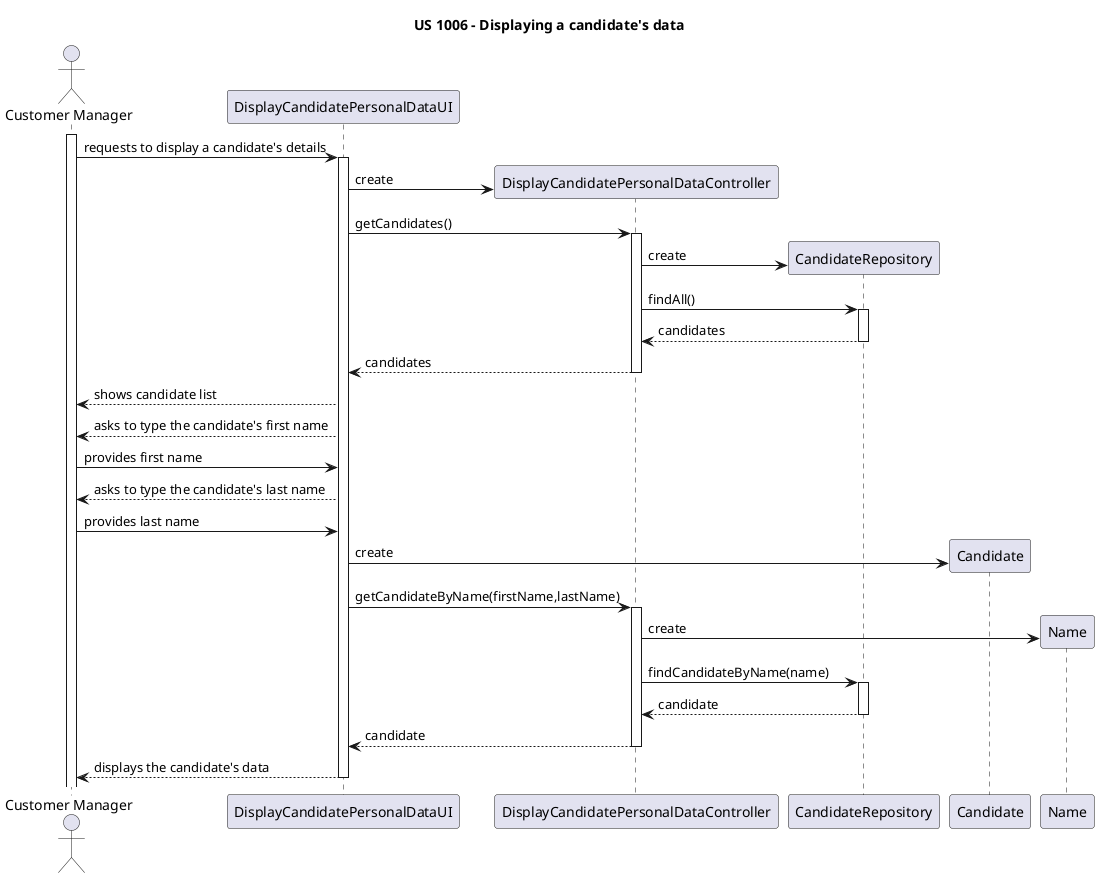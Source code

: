 @startuml
actor "Customer Manager" as User
participant DisplayCandidatePersonalDataUI as UI
participant DisplayCandidatePersonalDataController as CTRLR
participant CandidateRepository as Repository
participant Candidate
participant Name

title US 1006 - Displaying a candidate's data


activate User

User -> UI : requests to display a candidate's details

activate UI

create CTRLR

UI -> CTRLR : create

UI -> CTRLR : getCandidates()

activate CTRLR

create Repository

CTRLR -> Repository : create

CTRLR -> Repository : findAll()

activate Repository

Repository --> CTRLR : candidates

deactivate Repository

CTRLR --> UI : candidates

deactivate CTRLR

UI --> User : shows candidate list

UI --> User : asks to type the candidate's first name

User -> UI : provides first name

UI --> User : asks to type the candidate's last name

User -> UI : provides last name

create Candidate

UI -> Candidate : create

UI -> CTRLR : getCandidateByName(firstName,lastName)

activate CTRLR

create Name

CTRLR -> Name : create

CTRLR -> Repository : findCandidateByName(name)

activate Repository

Repository --> CTRLR : candidate

deactivate Repository

CTRLR --> UI : candidate

deactivate CTRLR

UI --> User : displays the candidate's data

deactivate UI


@enduml